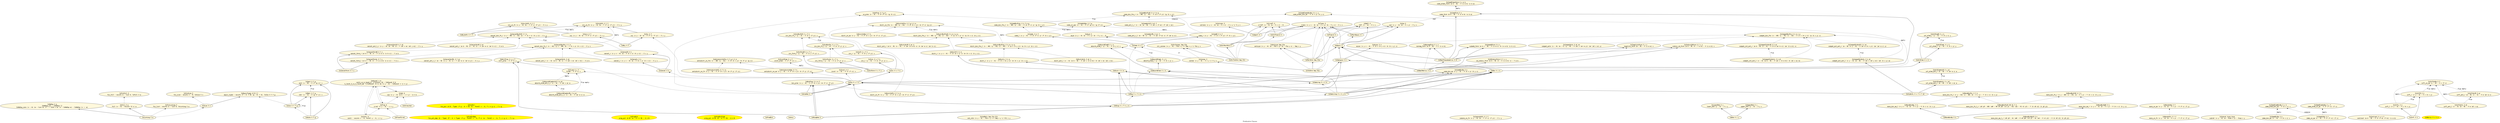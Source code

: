 digraph Is {
  label = "Predicative Classes"
  rankdir = BT

  node [fontname = monospace, style = filled, fillcolor = cornsilk]
  edge [fontname = monospace]

  // IsProper [label = "\N X\nproper (x : A) : X x x"]

  subgraph finite_classes {
    IsFinFull [label = "\N X\nfin_full : exists a : list A, IsFull X a"]
    IsFinListing [label = "\N X\nfin_list : exists a : list A, IsListing X a"]
    IsFinSize [label = "\N X\nfin_size : exists n : N, IsSize X n"]
    IsFull [label = "\N X a\nfull (x : A) : Exists (X x) a"]
    IsNoDup [label = "\N X a\nIsNoDup_nil : IsNoDup []\nIsNoDup_cons (x : A) (a : list A) (f : ~ IsIn x a) (s : IsNoDup a) : IsNoDup (x :: a)"]

    IsListing [label = "\N X a"]
    IsSize [label = "\N X n"]
  }

  subgraph irrel_classes {
    IsContr [label = "\N A\ncontr : exists x : A, forall y : A, x = y"]
    IsProp [label = "\N A\nirrel (x y : A) : x = y"]
    IsSet [label = "\N A\nuip (x y : A) (a b : x = y) : a = b"]
    IsHLevel [label = "\N n A\ncontr_is_h_level_O `{!IsContr A} : IsHLevel O A\nh_level_S_is_h_level_eq `{!IsHLevel (S n) A} (x y : A) : IsHLevel n (x = y)"]

    IsProofIrrel [label = "\N"]
    IsStreicher [label = "\N"]
  }

  subgraph ext_classes {
    IsFunExt [label = "\N\nfun_ext (A B : Type) (f g : A -> B) (a : forall x : A, f x = g x) : f = g", color = red, fillcolor = yellow]
    IsFunExtDep [label = "\N\nfun_ext_dep (A : Type) (P : A -> Type) (f g : forall x : A, P x) (a : forall x : A, f x = g x) : f = g", color = red, fillcolor = yellow]
    IsPropExt [label = "\N\nprop_ext (A B) (a : A <-> B) : A = B", color = red, fillcolor = yellow]
    IsPropExtType [label = "\N\nprop_ext (A B) (a : A <-> B) : A = B", color = red, fillcolor = yellow]
    IsPredExt
    IsUniv
  }

  subgraph iso_classes {
    IsRetr [label = "\N X f g\nretr (x : A) : X (g (f x)) x"]
    IsSect [label = "\N X f g\nsect (x : B) : X (f (g x)) x"]
    IsEquivTypes [label = "\N A B X Y\nequiv_types : exists (f : A -> B) (g : B -> A), IsIso X Y f g"]

    IsAuto [label = "\N X f g"]
    IsIso [label = "\N X Y f g"]
  }

  subgraph logic_classes {
    IsInj [label = "\N X f\ninj (x y : A) (a : X (f x) (f y)) : X x y"]
    IsInjUnFn [label = "\N X Y f\ninj_un_fn (x y : A) (a : Y (f x) (f y)) : X x y"]
    IsSurj [label = "\N X f\ninj (x y : A) (a : X (f x) (f y)) : X x y"]
    IsSurjUnFn [label = "\N X Y f\ninj_un_fn (x y : A) (a : Y (f x) (f y)) : X x y"]
    IsIdIndiscForm [label = "\N X Y x s\nid_indisc_form (a b : B) (t : X (s a b) x) : Y a b"]
    IsIndiscIdForm [label = "\N X Y x s\nindisc_id_form (a b : B) (t : Y a b) : X (s a b) x"]

    IsBij [label = "\N X f"]
    IsBijUnFn [label = "\N X Y f"]
  }

  subgraph order_theory_classes {
    IsAntisym [label = "\N Xeq Xle\nantisym (x y : A) (a : Xle x y) (b : Xle y x) : Xeq x y"]
    IsAsym [label = "\N X\nasym (x y : A) (a : X x y) (b : X y x) : 0"]
    IsCohRels [label = "\N Xeq Xle Xlt\ncoh_rels (x y : A) : Xle x y <-> Xeq x y \\/ Xlt x y"]
    IsComonoUnFn [label = "\N X Y f\ncomono_un_fn (x y : A) (a : Y (f x) (f y)) : X x y"]
    IsConnex [label = "\N X\nconnex (x y : A) : X x y \\/ X y x"]
    IsCotrans [label = "\N X\ncotrans (x y z : A) (a : X x z) : X x y \\/ X y z"]
    IsIrrefl [label = "\N X\nirrefl (x : A) (a : X x x) : 0"]
    IsLowerBnd [label = "\N X x\nlower_bnd (y : A) : X x y"]
    IsMonoBinFnL [label = "\N X Y k\nmono_bin_fn_l (x y : A1) (z : A0) (a : X x y) : Y (k z x) (k z y)"]
    IsMonoBinFnLR [label = "\N X0 X1 Y k\nmono_bin_fn_l_r (x0 y0 : A0) (a0 : X0 x0 y0) (x1 y1 : A1) (a1 : X1 x1 y1) : Y (k x0 x1) (k y0 y1)"]
    IsMonoBinFnR [label = "\N X Y k\nmono_bin_fn_r (x y : A0) (z : A1) (a : X x y) : Y (k x z) (k y z)"]
    IsMonoBinOpL [label = "\N X k\nmono_bin_op_l (x y z : A) (a : X x y) : X (k z x) (k z y)"]
    IsMonoBinOpLR [label = "\N X k\nmono_bin_op_l_r (x0 y0 : A) (a0 : X x0 y0) (x1 y1 : A) (a1 : X x1 y1) : X (k x0 x1) (k y0 y1)"]
    IsMonoBinOpR [label = "\N X k\nmono_bin_op_r (x y z : A) (a : X x y) : X (k x z) (k y z)"]
    IsMonoUnFn [label = "\N X Y f\nmono_un_fn (x y : A) (a : X x y) : Y (f x) (f y)"]
    IsMonoUnOp [label = "\N X f\nmono_un_op (x y : A) (a : X x y) : X (f x) (f y)"]
    IsRefl [label = "\N X\nrefl (x : A) : X x x"]
    IsStrConnex [label = "\N Xeq Xle\nstr_connex (x y : A) : Xle x y \\/ Xeq x y \\/ Xle y x"]
    IsSubrel [label = "\N Xsub Xsup\nsubrel (x y : A) (a : Xsub x y) : Xsup x y"]
    IsSym [label = "\N X\nsym (x y : A) (a : X x y) : X y x"]
    IsTrans [label = "\N X\ntrans (x y z : A) (a : X x y) (b : X y z) : X x z"]
    IsUpperBnd [label = "\N X x\nupper_bnd (y : A) : X y x"]

    IsApart [label = "\N X"]
    IsBnd [label = "\N X x y"]
    IsEquiv [label = "\N X"]
    IsMonoBinOp [label = "\N X k"]
    IsPartEquiv [label = "\N X"]
    IsPartOrd [label = "\N Xeq Xle"]
    IsPreord [label = "\N X"]
    IsStrPartOrd [label = "\N X"]
    IsStrPreord [label = "\N X"]
    IsStrTotOrd [label = "\N Xeq Xlt"]
    IsTotOrd [label = "\N Xeq Xle"]
  }

  subgraph cancel_classes {
    IsCancelActL [label = "\N X al\ncancel_act_l (x : A) (a b : B) (s : X (al x a) (al x b)) : X a b"]
    IsCancelActLR [label = "\N X Y al\ncancel_act_l_r (x y : A) (a : B) (s : Y (al x a) (al y a)) : X x y"]
    IsCancelActR [label = "\N X ar\ncancel_act_r (a b : B) (x : A) (s : X (ar a x) (ar b x)) : X a b"]
    IsCancelActRL [label = "\N X Y ar\ncancel_act_r_l (a : B) (x y : A) (s : Y (ar a x) (ar a y)) : X x y"]
    IsCancelBinFnL [label = "\N X Y k\ncancel_bin_fn_l (x : A1) (y z : A0) (a : Y (k x y) (k x z)) : X y z"]
    IsCancelBinFnR [label = "\N X Y k\ncancel_bin_fn_r (x y : A0) (z : A1) (a : Y (k x z) (k y z)) : X x y"]
    IsCancelFormL [label = "\N X Y s\ncancel_form_l (a b c : B) (t : X (s a b) (s a c)) : Y b c"]
    IsCancelFormR [label = "\N X Y s\ncancel_form_r (a b c : B) (t : X (s a c) (s b c)) : Y a b"]
    IsCancelL [label = "\N X k\ncancel_l (x y z : A) (a : X (k x y) (k x z)) : X y z"]
    IsCancelR [label = "\N X k\ncancel_r (x y z : A) (a : X (k x z) (k y z)) : X x y"]

    IsCancel [label = "\N X k"]
    IsCancelForm [label = "\N X Y s"]
  }

  subgraph assoc_classes {
    IsAssoc [label = "\N X k\nassoc (x y z : A) : X (k x (k y z)) (k (k x y) z)"]
    IsCompatActs [label = "\N X al ar\ncompat_acts (x : A) (a : C) (y : B) : X (al x (ar a y)) (ar (al x a) y)"]
    IsCompatBinFns [label = "\N X k m n p\ncompat_bin_fns (x : A0) (y : A1) (z : A2) : X (n x (m y z)) (p (k x y) z)"]
    IsCompatExtActL [label = "\N X k al\ncompat_ext_act_l (x y : A) (a : B) : X (al x (al y a)) (al (k x y) a)"]
    IsCompatExtActR [label = "\N X k ar\ncompat_ext_act_r (a : B) (x y : A) : X (ar a (k x y)) (ar (ar a x) y)"]
    IsCompatIntActL [label = "\N X k al\ncompat_int_act_l (x : A) (a b : B) : X (al x (k a b)) (k (al x a) b)"]
    IsCompatIntActR [label = "\N X k ar\ncompat_int_act_r (a b : B) (x : A) : X (k a (ar b x)) (ar (k a b) x)"]
  }

  subgraph distr_classes {
    IsAntidistrUnFn [label = "\N X f k m\nantidistr_un_fn (x y : A) : X (f (k x y)) (m (f y) (f x))"]
    IsAntidistrUnFns [label = "\N X f g k h m\nantidistr_un_fns (x : A0) (y : A1) : X (h (k x y)) (m (f y) (g x))"]
    IsAntidistrUnOp [label = "\N X f k\nantidistr_un_op (x y : A) : X (f (k x y)) (k (f y) (f x))"]
    IsDistrActL [label = "\N X al k\ndistr_act_l (x : A) (a b : B) : X (al x (k a b)) (k (al x a) (al x b))"]
    IsDistrActR [label = "\N X ar k\ndistr_act_r (a b : B) (x : A) : X (ar (k a b) x) (k (ar a x) (ar b x))"]
    IsDistrBinFnsL [label = "\N X k m n p q\ndistr_bin_fns_l (x : A0) (y : A1) (z : A2) : X (p x (n y z)) (q (k x y) (m x z))"]
    IsDistrBinFnsR [label = "\N X k m n p q\ndistr_bin_fns_r (x : A0) (y : A1) (z : A2) : X (p (n x y) z) (q (k x z) (m y z))"]
    IsDistrL [label = "\N X k m\ndistr_l (x y z : A) : X (k x (m y z)) (m (k x y) (k x z))"]
    IsDistrR [label = "\N X k m\ndistr_r (x y z : A) : X (k (m x y) z) (m (k x z) (k y z))"]
    IsDistrUnFn [label = "\N X f k m\ndistr_un_fn (x y : A) : X (f (k x y)) (m (f x) (f y))"]
    IsDistrUnFns [label = "\N X f g k h m\ndistr_un_fns (x : A0) (y : A1) : X (h (k x y)) (m (f x) (g y))"]
    IsDistrUnOp [label = "\N X f k\ndistr_un_op (x y : A) : X (f (k x y)) (k (f x) (f y))"]

    IsDistr [label = "\N X k m"]
  }

  subgraph inv_classes {
    IsInvBinFnL [label = "\N X x f k\ninv_bin_fn_l (y : A) : X (k (f y) y) x"]
    IsInvBinFnR [label = "\N X x f k\ninv_bin_fn_r (y : A) : X (k y (f y)) x"]
    IsInvFormL [label = "\N X x f s\ninv_form_l (y : A) : X (s (f y) y) x"]
    IsInvFormR [label = "\N X x f s\ninv_form_r (y : A) : X (s y (f y)) x"]
    IsInvL [label = "\N X x f k\ninv_l (y : A) : X (k (f y) y) x"]
    IsInvR [label = "\N X x f k\ninv_r (y : A) : X (k y (f y)) x"]

    IsInv [label = "\N X x f k"]
    IsInvForm [label = "\N X x f s"]
  }

  subgraph unl_classes {
    IsUnlElemActL [label = "\N X x al\nunl_elem_act_l (a : B) : X (al x a) a"]
    IsUnlElemActR [label = "\N X x ar\nunl_elem_act_r (a : B) : X (ar a x) a"]
    IsUnlElemL [label = "\N X x k\nunl_elem_l (y : A) : X (k x y) y"]
    IsUnlElemR [label = "\N X x k\nunl_elem_r (y : A) : X (k y x) y"]

    IsUnlElem [label = "\N X x k"]
  }

  subgraph absorb_classes {
    IsAbsorbElemActLR [label = "\N X a al\nabsorb_elem_act_l_r (x : A) : X (al x a) a"]
    IsAbsorbElemActRL [label = "\N X a ar\nabsorb_elem_act_r_l (x : A) : X (ar a x) a"]
    IsAbsorbElemL [label = "\N X x k\nabsorb_elem_l (y : A) : X (k x y) x"]
    IsAbsorbElemR [label = "\N X x k\nabsorb_elem_r (y : A) : X (k y x) x"]
    IsFixed [label = "\N X x f\nfixed : X (f x) x"]
    IsIdemBinOp [label = "\N X k\nidem_bin_op (x : A) : X (k x x) x"]
    IsIdemElemBinOp [label = "\N X x k\nidem_elem_bin_op : X (k x x) x"]
    IsIdemElemUnOp [label = "\N X x f\nidem_elem_un_op : X (f (f x)) (f x)"]
    IsIdemUnOp [label = "\N X f\nidem_un_op (x : A) : X (f (f x)) (f x)"]
    IsInvol [label = "\N X f\ninvol (x : A) : X (f (f x)) x"]
    IsInvolElem [label = "\N X x f\ninvol_elem : X (f (f x)) x"]

    IsAbsorbElem [label = "\N X x k"]
  }

  subgraph comm_classes {
    IsCommActLR [label = "\N X al f\ncomm_act_l_r (x : A) (a : B) : X (al x (f a)) (f (al x a))"]
    IsCommActRL [label = "\N X ar f\ncomm_act_r_l (a : B) (x : A) : X (ar (f a) x) (f (ar a x))"]
    IsCommBinFnsL [label = "\N X k f m g\ncomm_bin_fns_l (x : A0) (y : A1) : X (m (f x) y) (g (k x y))"]
    IsCommBinFnsR [label = "\N X k f m g\ncomm_bin_fns_r (x : A0) (y : A1) : X (m x (f y)) (g (k x y))"]
    IsCommBinOp [label = "\N X k\ncomm_bin_op (x y : A) : X (k x y) (k y x)"]
    IsCommElemsBinOp [label = "\N X k x y\ncomm_elems_bin_op : X (k x y) (k y x)"]
    IsCommElemsForm [label = "\N X s a b\ncomm_elems_form (a b : B) : X (s a b) (s b a)"]
    IsCommForm [label = "\N X s\ncomm_form (a b : B) : X (s a b) (s b a)"]
    IsCommL [label = "\N X k f\ncomm_l (x y : A) : X (k (f x) y) (f (k x y))"]
    IsCommR [label = "\N X k f\ncomm_r (x y : A) : X (k x (f y)) (f (k x y))"]
    IsCommUnOps [label = "\N X f g\ncomm_un_ops (x : A) : X (f (g x)) (g (f x))"]

    IsComm [label = "\N X k f"]
  }

  subgraph pres_classes {
    IsBinPres [label = "\N X k m f\nbin_pres (x y : A) : X (f (k x y)) (m (f x) (f y))"]
    IsNullPres [label = "\N X x y f\nnull_pres : X (f x) y"]
    IsUnPres [label = "\N X f g h\nun_pres (x : A) : X (h (f x)) (g (h x))"]
  }

  subgraph abstract_algebra_classes {
    IsGrp [label = "\N X x f k"]
    IsGrpActL [label = "\N X x f k Y al"]
    IsGrpHom [label = "\N h"]
    IsMon [label = "\N X x k"]
    IsRing [label = "\N X x f k y m"]
    IsRingHom [label = "\N h"]
    IsRng [label = "\N X x f k m"]
    IsSemigrp [label = "\N X k"]
    IsSemiring [label = "\N X x k y m"]
    IsSemirng [label = "\N X x k m"]
  }

  subgraph metric_classes {
    IsContract [label = "\N X s t f\ncontract (a b : B) : X (t (f a) (f b)) (s a b)"]
    IsInfl [label = "\N X k"]
    IsInflActL [label = "\N X al\ninfl_act_l (x : A) (a : B) : X a (al x a)"]
    IsInflActR [label = "\N X ar\ninfl_act_r (a : B) (x : A) : X a (ar a x)"]
    IsInflL [label = "\N X k\ninfl_l (x y : A) : X y (k x y)"]
    IsInflR [label = "\N X k\ninfl_r (x y : A) : X x (k x y)"]
    IsInflUnOp [label = "\N X f\ninfl_un_op (x : A) : X x (f x)"]
    IsNonnegForm [label = "\N X x s\nnonneg_form (a b : B) : X x (s a b)"]
    IsSubaddForm [label = "\N X k s\nsubadd_form (a b c : B) : X (s a c) (k (s a b) (s b c))"]
    IsToeplitzForm [label = "\N X x s\ntoeplitz_form (a : B) : X (s a a) x"]

    IsMetric [label = "\N X x k d", color = red, fillcolor = yellow]
    IsRealMetric [label = "\N X d"]
    IsRealPseudometric [label = "\N X d"]
  }

  node [style = dashed]

  // Fields

  edge [style = solid]

  subgraph finite_fields {
    IsListing -> IsFull
    IsListing -> IsNoDup
    IsSize -> IsEquivTypes
  }

  subgraph iso_fields {
    IsAuto -> IsRetr
    IsAuto -> IsSect
    IsIso -> IsRetr
    IsIso -> IsSect
  }

  subgraph logic_fields {
    IsBij -> IsInj
    IsBij -> IsSurj
    IsBijUnFn -> IsInjUnFn
    IsBijUnFn -> IsSurjUnFn
    IsInj -> IsInjUnFn
    IsSurj -> IsSurjUnFn
  }

  subgraph order_theory_fields {
    IsApart -> IsCotrans
    IsApart -> IsIrrefl
    IsApart -> IsSym
    IsBnd -> IsLowerBnd
    IsBnd -> IsUpperBnd
    IsEquiv -> IsRefl
    IsEquiv -> IsSym
    IsEquiv -> IsTrans
    IsMonoBinOp -> IsMonoBinOpL
    IsMonoBinOp -> IsMonoBinOpR
    IsPartEquiv -> IsSym
    IsPartEquiv -> IsTrans
    IsPartOrd -> IsAntisym
    IsPartOrd -> IsEquiv
    IsPartOrd -> IsPreord
    // IsPartOrd -> IsProper
    IsPreord -> IsRefl
    IsPreord -> IsTrans
    IsStrPartOrd -> IsIrrefl
    IsStrPartOrd -> IsTrans
    IsStrPreord -> IsIrrefl
    IsStrPreord -> IsTrans
    IsStrTotOrd -> IsStrConnex
    // IsStrTotOrd -> IsProper
    IsStrTotOrd -> IsStrPartOrd
    IsTotOrd -> IsConnex
    IsTotOrd -> IsPartOrd
  }

  subgraph metric_geometry_fields {
    IsInfl -> IsInflL
    IsInfl -> IsInflR
    IsRealMetric -> IsCommForm
    IsRealMetric -> IsEquiv
    IsRealMetric -> IsIdIndiscForm
    IsRealMetric -> IsIndiscIdForm
    IsRealMetric -> IsSubaddForm
    IsRealPseudometric -> IsCommForm
    IsRealPseudometric -> IsEquiv
    IsRealPseudometric -> IsIndiscIdForm
    IsRealPseudometric -> IsNonnegForm
    IsRealPseudometric -> IsSubaddForm
    IsRealPseudometric -> IsToeplitzForm
  }

  subgraph abstract_algebra_fields {
    IsAbsorbElem -> IsAbsorbElemL
    IsAbsorbElem -> IsAbsorbElemR
    IsCancel -> IsCancelL
    IsCancel -> IsCancelR
    IsCancelForm -> IsCancelFormL
    IsCancelForm -> IsCancelFormR
    IsComm -> IsCommL
    IsComm -> IsCommR
    IsDistr -> IsDistrL
    IsDistr -> IsDistrR
    IsGrp -> IsInv
    IsGrp -> IsMon
    // IsGrp -> IsProper
    IsGrpActL -> IsCompatExtActL
    IsGrpActL -> IsGrp
    IsGrpActL -> IsUnlElemActL
    // IsGrpActL -> IsProper
    IsGrpHom -> IsBinPres
    IsGrpHom -> IsGrp
    IsGrpHom -> IsGrp
    // IsGrpHom -> IsProper
    IsInv -> IsInvL
    IsInv -> IsInvR
    IsInvForm -> IsInvFormL
    IsInvForm -> IsInvFormR
    IsMon -> IsSemigrp
    IsMon -> IsUnlElem
    IsRing -> IsCommBinOp
    IsRing -> IsDistr
    IsRing -> IsGrp
    IsRing -> IsMon
    IsRingHom -> IsBinPres
    IsRingHom -> IsBinPres
    IsRingHom -> IsNullPres
    IsRingHom -> IsRing
    IsRingHom -> IsRing
    // IsRingHom -> IsProper
    IsRng -> IsCommBinOp
    IsRng -> IsDistr
    IsRng -> IsGrp
    IsRng -> IsSemigrp
    IsSemigrp -> IsAssoc
    IsSemigrp -> IsEquiv
    // IsSemigrp -> IsProper
    IsSemiring -> IsAbsorbElem
    IsSemiring -> IsCommBinOp
    IsSemiring -> IsDistr
    IsSemiring -> IsMon
    IsSemiring -> IsMon
    IsSemirng -> IsAbsorbElem
    IsSemirng -> IsCommBinOp
    IsSemirng -> IsDistr
    IsSemirng -> IsMon
    IsSemirng -> IsSemigrp
    IsUnlElem -> IsUnlElemL
    IsUnlElem -> IsUnlElemR
  }

  // Derivations

  edge [style = dashed]

  subgraph finite_derivations {
    IsFull -> IsFinFull
    IsListing -> IsFinListing
    IsSize -> IsFinSize
    IsListing -> IsSize
  }

  subgraph irrel_derivations {
    IsContr -> IsHLevel
    IsContr -> IsProp
    IsHLevel -> IsContr
    IsHLevel -> IsProp
    IsHLevel -> IsSet
    IsProofIrrel -> IsProp
    IsProp -> IsHLevel
    IsProp -> IsSet
    IsSet -> IsHLevel
    IsStreicher -> IsSet
  }

  subgraph ext_derivations {
    IsFunExtDep -> IsFunExt
  }

  subgraph iso_derivations {
    IsAuto -> IsIso
    IsIso -> IsEquivTypes
    IsIso -> IsIso [label = "flip"]
    IsRetr -> IsSect [label = "flip"]
  }

  subgraph logic_derivations {
  }

  subgraph order_theory_derivations {
    IsConnex -> IsComm [label = "or"]
    IsConnex -> IsStrConnex
    IsEquiv -> IsPartEquiv
    IsEquiv -> IsPreord
    IsMonoBinFnLR -> IsMonoBinFnL
    IsMonoBinFnLR -> IsMonoBinFnR
    IsMonoBinOpL -> IsMonoBinFnL
    IsMonoBinOpR -> IsMonoBinFnR
    IsMonoUnFn -> IsMonoUnOp
    IsPartOrd -> IsRefl
    IsPartOrd -> IsTrans
    IsStrPartOrd -> IsAsym
    IsStrPartOrd -> IsStrPreord
    IsStrTotOrd -> IsAsym
    IsStrTotOrd -> IsIrrefl
    IsStrTotOrd -> IsTrans
    IsSym -> IsCommForm [label = "impl"]
    IsTotOrd -> IsAntisym
    IsTotOrd -> IsRefl
    IsTotOrd -> IsTrans
  }

  subgraph metric_geometry_derivations {
    IsInflActL -> IsInflActR [label = "flip"]
    IsInflActL -> IsInflUnOp [label = "apply"]
    IsInflActR -> IsInflUnOp [label = "flip apply"]
    IsInflL -> IsInflR [label = "flip"]
    IsInflL -> IsInflUnOp [label = "apply"]
    IsInflR -> IsInflUnOp [label = "flip apply"]
    IsRealMetric -> IsNonnegForm
    IsRealMetric -> IsRealPseudometric
    IsRealMetric -> IsToeplitzForm
    // IsRealPseudometric -> IsProper
  }

  subgraph abstract_algebra_derivations {
    IsAbsorbElemActLR -> IsFixed [label = "apply"]
    IsAbsorbElemActRL -> IsAbsorbElemActLR [label = "flip"]
    IsAbsorbElemActRL -> IsFixed [label = "flip apply"]
    IsAbsorbElemL -> IsAbsorbElemR [label = "flip"]
    IsAntidistrUnFn -> IsAntidistrUnFns
    IsAntidistrUnOp -> IsAntidistrUnFns
    IsAssoc -> IsCompatBinFns
    IsCancelActL -> IsCancelBinFnL
    IsCancelActLR -> IsCancelBinFnR
    IsCancelActR -> IsCancelBinFnR
    IsCancelActRL -> IsCancelBinFnL
    IsCancelBinFnL -> IsCancelBinFnR [label = "flip"]
    IsCancelBinFnL -> IsInjUnFn [label = "apply"]
    IsCancelBinFnR -> IsInjUnFn [label = "flip apply"]
    IsCancelFormL -> IsCancelBinFnL
    IsCancelFormR -> IsCancelBinFnR
    IsCancelL -> IsCancelBinFnL
    IsCancelR -> IsCancelBinFnR
    IsCommActLR -> IsCommBinFnsR
    IsCommActRL -> IsCommBinFnsL
    IsCommBinFnsL -> IsCommBinFnsR [label = "flip"]
    IsCommBinOp -> IsCommElemsBinOp [label = "apply"]
    IsCommForm -> IsCommElemsForm [label = "apply"]
    IsCommL -> IsCommBinFnsL
    IsCommL -> IsCommUnOps [label = "flip apply"]
    IsCommR -> IsCommBinFnsR
    IsCommR -> IsCommUnOps [label = "apply"]
    IsCommUnOps -> IsCommElemsBinOp [label = "compose"]
    IsCommUnOps -> IsUnPres
    IsCompatActs -> IsCompatBinFns
    IsCompatExtActL -> IsCompatBinFns
    IsCompatExtActL -> IsCompatExtActR [label = "flip"]
    IsCompatExtActR -> IsCompatBinFns
    IsCompatIntActL -> IsCompatBinFns
    IsCompatIntActL -> IsCompatIntActR [label = "flip"]
    IsCompatIntActR -> IsCompatBinFns
    IsDistrActL -> IsDistrBinFnsL
    IsDistrActR -> IsDistrBinFnsR
    IsDistrBinFnsL -> IsDistrBinFnsR [label = "flip"]
    IsDistrBinFnsL -> IsDistrUnFns [label = "apply"]
    IsDistrBinFnsR -> IsDistrUnFns [label = "flip apply"]
    IsDistrL -> IsDistrBinFnsL
    IsDistrR -> IsDistrBinFnsR
    IsDistrUnFn -> IsBinPres
    IsDistrUnFn -> IsDistrUnFns
    IsDistrUnOp -> IsDistrUnFns
    IsFixed -> IsNullPres
    IsGrp -> IsAntidistrUnOp
    IsGrp -> IsCancel
    IsGrp -> IsFixed
    IsGrp -> IsInj
    IsGrp -> IsInvol
    IsGrpHom -> IsNullPres
    IsGrpHom -> IsUnPres
    IsIdemBinOp -> IsIdemElemBinOp [label = "apply"]
    IsIdemUnOp -> IsIdemElemBinOp [label = "compose"]
    IsIdemUnOp -> IsIdemElemUnOp [label = "apply"]
    IsInvBinFnL -> IsInvBinFnR [label = "flip"]
    IsInvFormL -> IsInvBinFnL
    IsInvFormR -> IsInvBinFnR
    IsInvL -> IsInvBinFnL
    IsInvR -> IsInvBinFnR
    IsInvol -> IsInvolElem [label = "apply"]
    IsRing -> IsRng
    IsRing -> IsSemiring
    IsRng -> IsAbsorbElem
    IsRng -> IsComm
    IsRng -> IsSemirng
    IsSemiring -> IsSemirng
    IsUnlElemActL -> IsUnlElemActR [label = "flip"]
    IsUnlElemL -> IsUnlElemR [label = "flip"]
  }

  // Occurrences

  edge [style = dotted]
}
